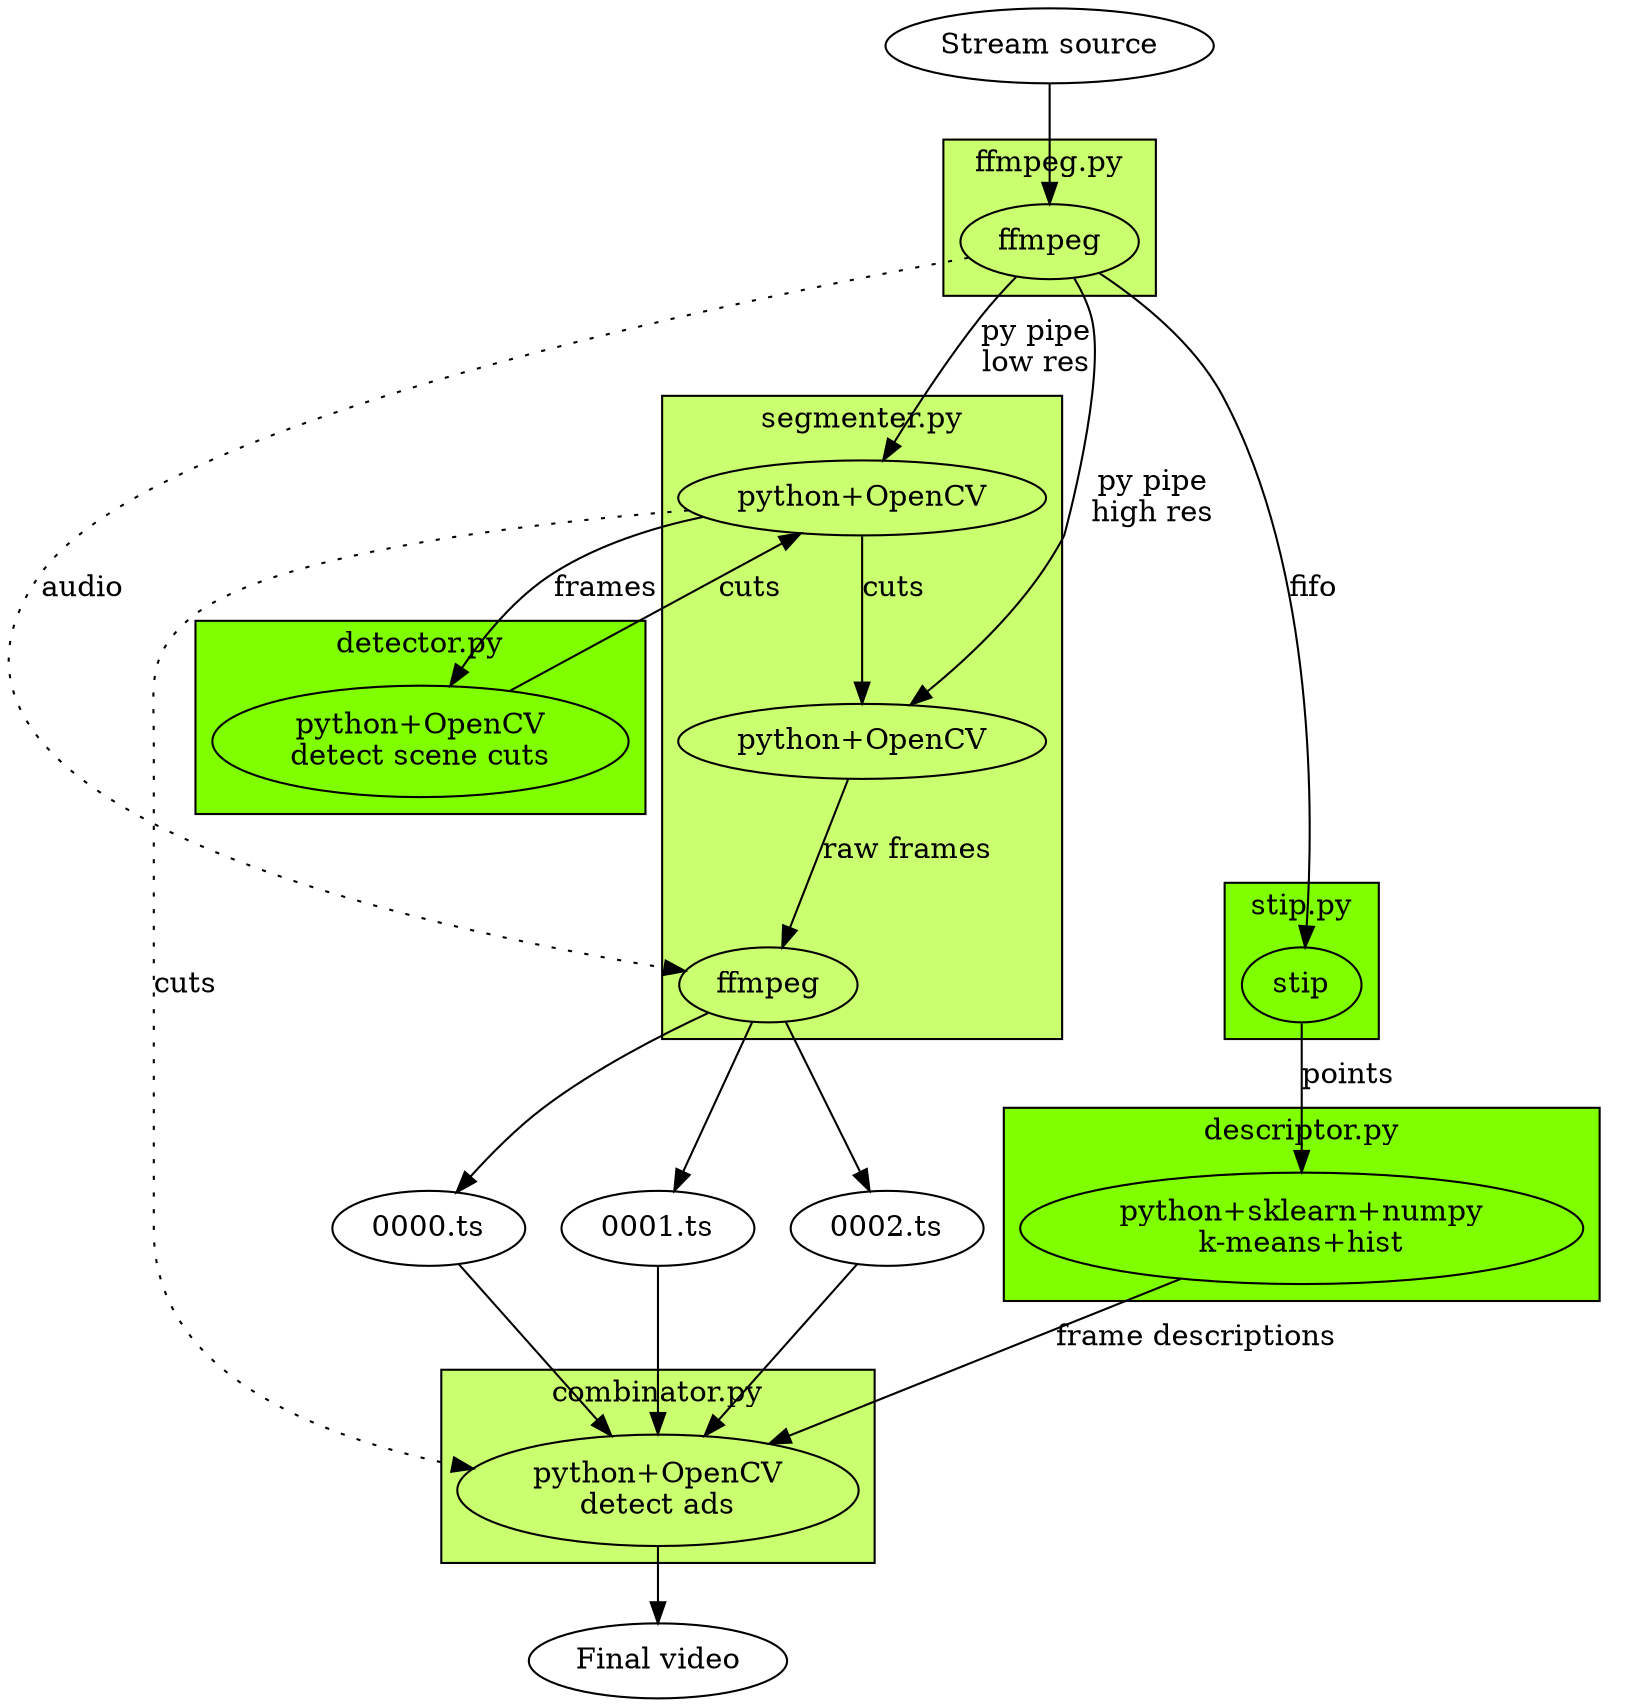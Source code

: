 digraph G {
	subgraph cluster_0 {
		a0[label="ffmpeg"];
		label = "ffmpeg.py";
		bgcolor = "darkolivegreen1";
	}
	subgraph cluster_1 {
		b0[label="stip"];
		label = "stip.py";
		bgcolor = "chartreuse";
	}
	subgraph cluster_2 {
		c0[label="python+sklearn+numpy\nk-means+hist"];
		label = "descriptor.py";
		bgcolor = "chartreuse";
	}
	subgraph cluster_3 {
		d0[label="python+OpenCV\n"];
		d1[label="python+OpenCV\n"];
		d2[label="ffmpeg\n"];
		d0 -> d1[label="cuts"];
		d1 -> d2[label="raw frames"];
		label = "segmenter.py";
		bgcolor = "darkolivegreen1";
	}
	subgraph cluster_4 {
		e0[label="python+OpenCV\ndetect ads"];
		label = "combinator.py";
		bgcolor = "darkolivegreen1";
	}
	subgraph cluster_5 {
		f0[label="python+OpenCV\ndetect scene cuts"];
		label = "detector.py";
		bgcolor = "chartreuse";
	}
	ss[label="Stream source"]
	ss -> a0;
	a0 -> b0[label="fifo"];
	b0 -> c0[label="points"];
	a0 -> d0[label="py pipe\nlow res"];
	a0 -> d1[label="py pipe\nhigh res"];
	d3 -> e0;
	d4 -> e0;
	d5 -> e0;
	c0 -> e0[label="frame descriptions"];
	d0 -> f0[label="frames"];
	f0 -> d0[label="cuts"];
	a0 -> d2[label="audio",style="dotted"]
	d0 -> e0[label="cuts",style="dotted"]
	d3[label="0000.ts"];
	d4[label="0001.ts"];
	d5[label="0002.ts"];
	d2 -> d3;
	d2 -> d4;
	d2 -> d5;
	fv[label="Final video"];
	e0 -> fv;
}